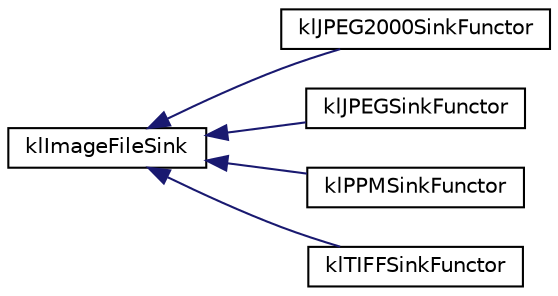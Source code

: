 digraph G
{
  edge [fontname="Helvetica",fontsize="10",labelfontname="Helvetica",labelfontsize="10"];
  node [fontname="Helvetica",fontsize="10",shape=record];
  rankdir=LR;
  Node1 [label="klImageFileSink",height=0.2,width=0.4,color="black", fillcolor="white", style="filled",URL="$classkl_image_file_sink.html"];
  Node1 -> Node2 [dir=back,color="midnightblue",fontsize="10",style="solid",fontname="Helvetica"];
  Node2 [label="klJPEG2000SinkFunctor",height=0.2,width=0.4,color="black", fillcolor="white", style="filled",URL="$classkl_j_p_e_g2000_sink_functor.html"];
  Node1 -> Node3 [dir=back,color="midnightblue",fontsize="10",style="solid",fontname="Helvetica"];
  Node3 [label="klJPEGSinkFunctor",height=0.2,width=0.4,color="black", fillcolor="white", style="filled",URL="$classkl_j_p_e_g_sink_functor.html"];
  Node1 -> Node4 [dir=back,color="midnightblue",fontsize="10",style="solid",fontname="Helvetica"];
  Node4 [label="klPPMSinkFunctor",height=0.2,width=0.4,color="black", fillcolor="white", style="filled",URL="$classkl_p_p_m_sink_functor.html"];
  Node1 -> Node5 [dir=back,color="midnightblue",fontsize="10",style="solid",fontname="Helvetica"];
  Node5 [label="klTIFFSinkFunctor",height=0.2,width=0.4,color="black", fillcolor="white", style="filled",URL="$classkl_t_i_f_f_sink_functor.html"];
}
